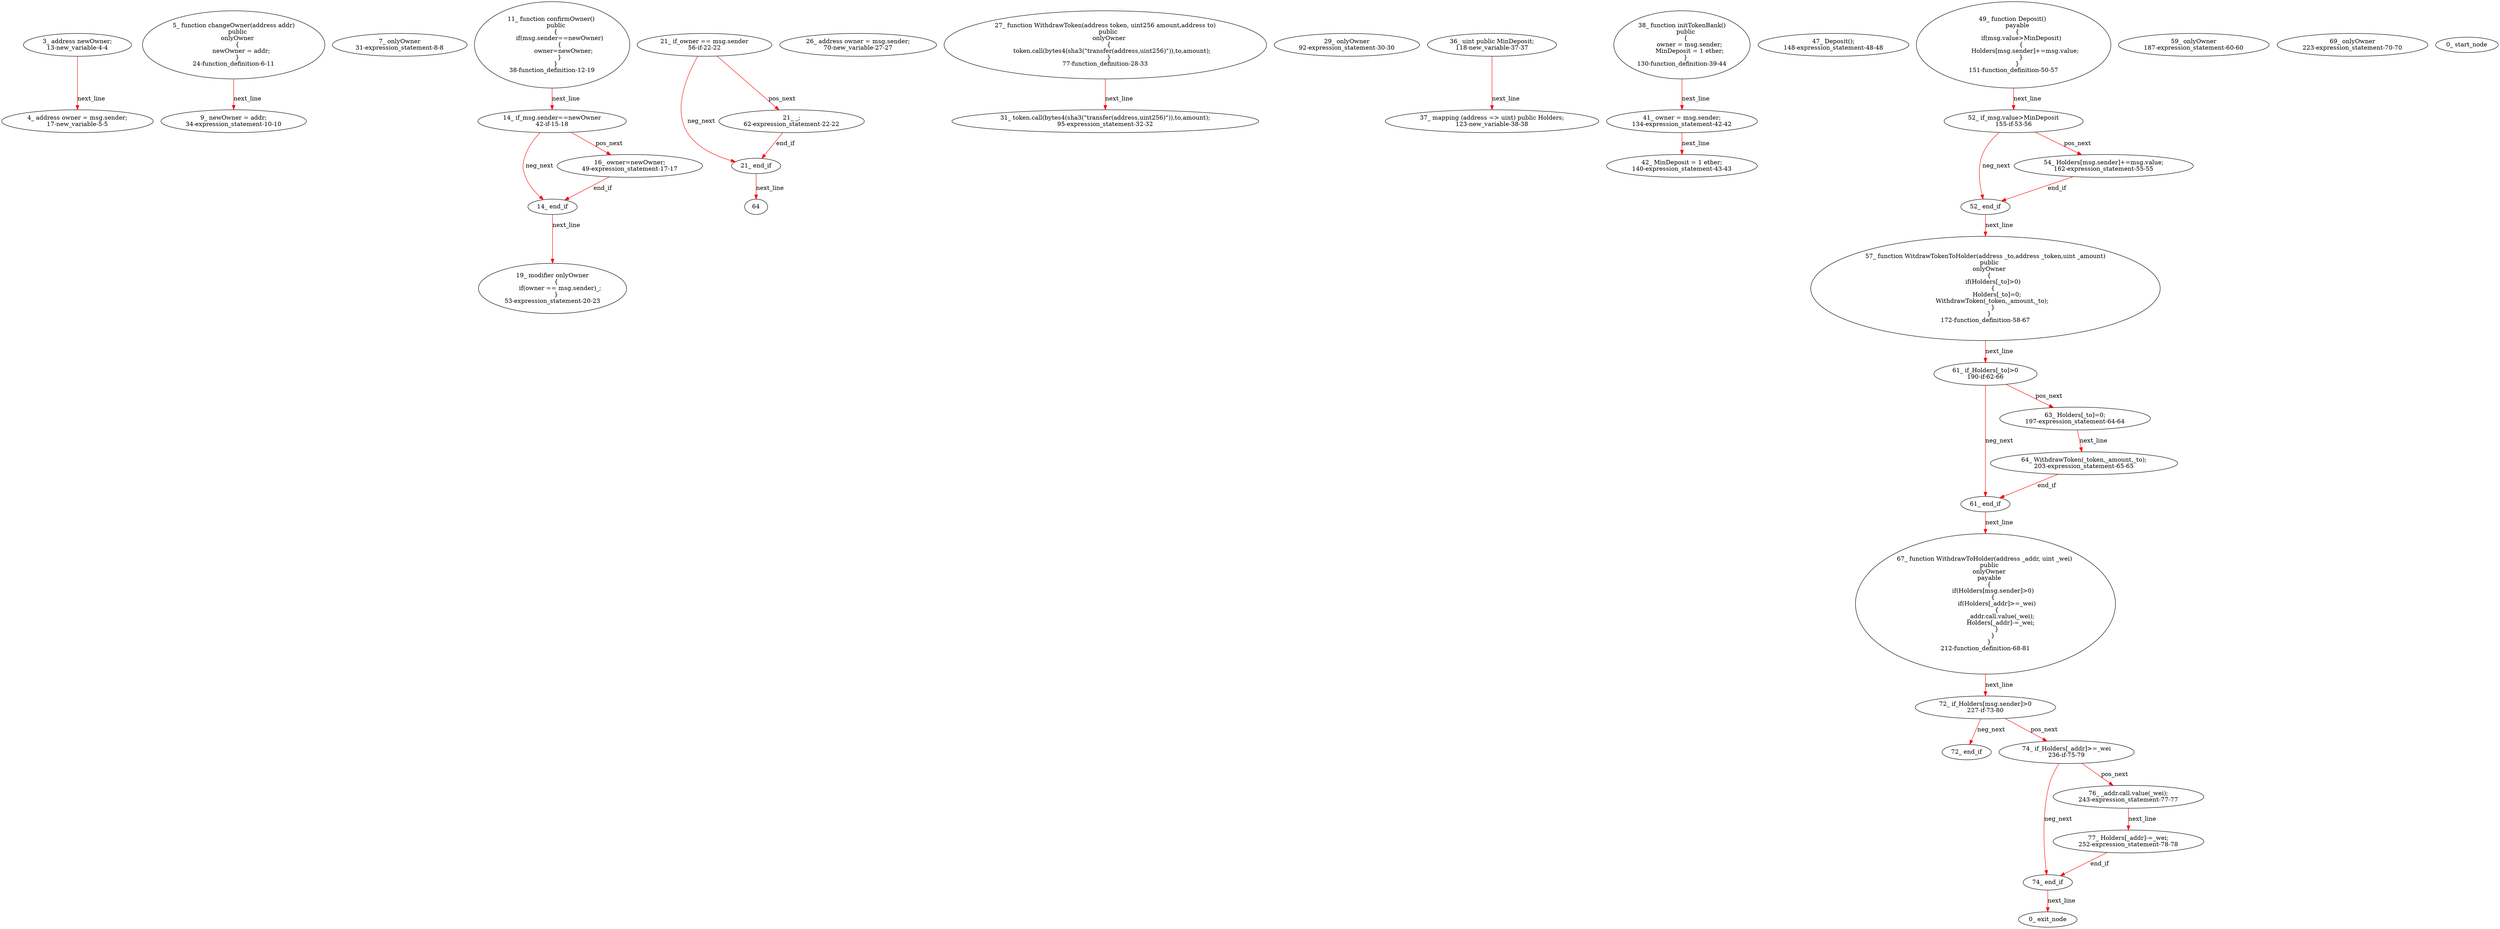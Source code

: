 digraph  {
13 [label="3_ address newOwner;\n13-new_variable-4-4", method="", type_label=new_variable];
17 [label="4_ address owner = msg.sender;\n17-new_variable-5-5", method="", type_label=new_variable];
24 [label="5_ function changeOwner(address addr)\n    public\n    onlyOwner\n    {\n        newOwner = addr;\n    }\n24-function_definition-6-11", method="changeOwner(address addr)", type_label=function_definition];
31 [label="7_ onlyOwner\n31-expression_statement-8-8", method="changeOwner(address addr)", type_label=expression_statement];
34 [label="9_ newOwner = addr;\n34-expression_statement-10-10", method="changeOwner(address addr)", type_label=expression_statement];
38 [label="11_ function confirmOwner() \n    public\n    {\n        if(msg.sender==newOwner)\n        {\n            owner=newOwner;\n        }\n    }\n38-function_definition-12-19", method="confirmOwner()", type_label=function_definition];
42 [label="14_ if_msg.sender==newOwner\n42-if-15-18", method="confirmOwner()", type_label=if];
295 [label="14_ end_if", method="confirmOwner()", type_label=end_if];
49 [label="16_ owner=newOwner;\n49-expression_statement-17-17", method="confirmOwner()", type_label=expression_statement];
53 [label="19_ modifier onlyOwner\n    {\n        if(owner == msg.sender)_;\n    }\n53-expression_statement-20-23", method="", type_label=expression_statement];
56 [label="21_ if_owner == msg.sender\n56-if-22-22", method="", type_label=if];
309 [label="21_ end_if", method="", type_label=end_if];
62 [label="21_ _;\n62-expression_statement-22-22", method="", type_label=expression_statement];
70 [label="26_ address owner = msg.sender;\n70-new_variable-27-27", method="", type_label=new_variable];
77 [label="27_ function WithdrawToken(address token, uint256 amount,address to)\n    public \n    onlyOwner\n    {\n        token.call(bytes4(sha3(\"transfer(address,uint256)\")),to,amount); \n    }\n77-function_definition-28-33", method="WithdrawToken(address token,uint256 amount,address to)", type_label=function_definition];
92 [label="29_ onlyOwner\n92-expression_statement-30-30", method="WithdrawToken(address token,uint256 amount,address to)", type_label=expression_statement];
95 [label="31_ token.call(bytes4(sha3(\"transfer(address,uint256)\")),to,amount);\n95-expression_statement-32-32", method="WithdrawToken(address token,uint256 amount,address to)", type_label=expression_statement];
118 [label="36_ uint public MinDeposit;\n118-new_variable-37-37", method="", type_label=new_variable];
123 [label="37_ mapping (address => uint) public Holders;\n123-new_variable-38-38", method="", type_label=new_variable];
130 [label="38_ function initTokenBank()\n    public\n    {\n        owner = msg.sender;\n        MinDeposit = 1 ether;\n    }\n130-function_definition-39-44", method="initTokenBank()", type_label=function_definition];
134 [label="41_ owner = msg.sender;\n134-expression_statement-42-42", method="initTokenBank()", type_label=expression_statement];
140 [label="42_ MinDeposit = 1 ether;\n140-expression_statement-43-43", method="initTokenBank()", type_label=expression_statement];
148 [label="47_ Deposit();\n148-expression_statement-48-48", method="", type_label=expression_statement];
151 [label="49_ function Deposit() \n    payable\n    {\n        if(msg.value>MinDeposit)\n        {\n            Holders[msg.sender]+=msg.value;\n        }\n    }\n151-function_definition-50-57", method="Deposit()", type_label=function_definition];
155 [label="52_ if_msg.value>MinDeposit\n155-if-53-56", method="Deposit()", type_label=if];
408 [label="52_ end_if", method="Deposit()", type_label=end_if];
162 [label="54_ Holders[msg.sender]+=msg.value;\n162-expression_statement-55-55", method="Deposit()", type_label=expression_statement];
172 [label="57_ function WitdrawTokenToHolder(address _to,address _token,uint _amount)\n    public\n    onlyOwner\n    {\n        if(Holders[_to]>0)\n        {\n            Holders[_to]=0;\n            WithdrawToken(_token,_amount,_to);     \n        }\n    }\n172-function_definition-58-67", method="WitdrawTokenToHolder(address _to,address _token,uint _amount)", type_label=function_definition];
187 [label="59_ onlyOwner\n187-expression_statement-60-60", method="WitdrawTokenToHolder(address _to,address _token,uint _amount)", type_label=expression_statement];
190 [label="61_ if_Holders[_to]>0\n190-if-62-66", method="WitdrawTokenToHolder(address _to,address _token,uint _amount)", type_label=if];
443 [label="61_ end_if", method="WitdrawTokenToHolder(address _to,address _token,uint _amount)", type_label=end_if];
197 [label="63_ Holders[_to]=0;\n197-expression_statement-64-64", method="WitdrawTokenToHolder(address _to,address _token,uint _amount)", type_label=expression_statement];
203 [label="64_ WithdrawToken(_token,_amount,_to);\n203-expression_statement-65-65", method="WitdrawTokenToHolder(address _to,address _token,uint _amount)", type_label=expression_statement];
212 [label="67_ function WithdrawToHolder(address _addr, uint _wei) \n    public\n    onlyOwner\n    payable\n    {\n        if(Holders[msg.sender]>0)\n        {\n            if(Holders[_addr]>=_wei)\n            {\n                _addr.call.value(_wei);\n                Holders[_addr]-=_wei;\n            }\n        }\n    }\n212-function_definition-68-81", method="WithdrawToHolder(address _addr,uint _wei)", type_label=function_definition];
223 [label="69_ onlyOwner\n223-expression_statement-70-70", method="WithdrawToHolder(address _addr,uint _wei)", type_label=expression_statement];
227 [label="72_ if_Holders[msg.sender]>0\n227-if-73-80", method="WithdrawToHolder(address _addr,uint _wei)", type_label=if];
480 [label="72_ end_if", method="WithdrawToHolder(address _addr,uint _wei)", type_label=end_if];
236 [label="74_ if_Holders[_addr]>=_wei\n236-if-75-79", method="WithdrawToHolder(address _addr,uint _wei)", type_label=if];
489 [label="74_ end_if", method="WithdrawToHolder(address _addr,uint _wei)", type_label=end_if];
243 [label="76_ _addr.call.value(_wei);\n243-expression_statement-77-77", method="WithdrawToHolder(address _addr,uint _wei)", type_label=expression_statement];
252 [label="77_ Holders[_addr]-=_wei;\n252-expression_statement-78-78", method="WithdrawToHolder(address _addr,uint _wei)", type_label=expression_statement];
1 [label="0_ start_node", method="", type_label=start];
2 [label="0_ exit_node", method="", type_label=exit];
64;
13 -> 17  [color=red, controlflow_type=next_line, edge_type=CFG_edge, key=0, label=next_line];
24 -> 34  [color=red, controlflow_type=next_line, edge_type=CFG_edge, key=0, label=next_line];
38 -> 42  [color=red, controlflow_type=next_line, edge_type=CFG_edge, key=0, label=next_line];
42 -> 49  [color=red, controlflow_type=pos_next, edge_type=CFG_edge, key=0, label=pos_next];
42 -> 295  [color=red, controlflow_type=neg_next, edge_type=CFG_edge, key=0, label=neg_next];
295 -> 53  [color=red, controlflow_type=next_line, edge_type=CFG_edge, key=0, label=next_line];
49 -> 295  [color=red, controlflow_type=end_if, edge_type=CFG_edge, key=0, label=end_if];
56 -> 62  [color=red, controlflow_type=pos_next, edge_type=CFG_edge, key=0, label=pos_next];
56 -> 309  [color=red, controlflow_type=neg_next, edge_type=CFG_edge, key=0, label=neg_next];
309 -> 64  [color=red, controlflow_type=next_line, edge_type=CFG_edge, key=0, label=next_line];
62 -> 309  [color=red, controlflow_type=end_if, edge_type=CFG_edge, key=0, label=end_if];
77 -> 95  [color=red, controlflow_type=next_line, edge_type=CFG_edge, key=0, label=next_line];
118 -> 123  [color=red, controlflow_type=next_line, edge_type=CFG_edge, key=0, label=next_line];
130 -> 134  [color=red, controlflow_type=next_line, edge_type=CFG_edge, key=0, label=next_line];
134 -> 140  [color=red, controlflow_type=next_line, edge_type=CFG_edge, key=0, label=next_line];
151 -> 155  [color=red, controlflow_type=next_line, edge_type=CFG_edge, key=0, label=next_line];
155 -> 162  [color=red, controlflow_type=pos_next, edge_type=CFG_edge, key=0, label=pos_next];
155 -> 408  [color=red, controlflow_type=neg_next, edge_type=CFG_edge, key=0, label=neg_next];
408 -> 172  [color=red, controlflow_type=next_line, edge_type=CFG_edge, key=0, label=next_line];
162 -> 408  [color=red, controlflow_type=end_if, edge_type=CFG_edge, key=0, label=end_if];
172 -> 190  [color=red, controlflow_type=next_line, edge_type=CFG_edge, key=0, label=next_line];
190 -> 197  [color=red, controlflow_type=pos_next, edge_type=CFG_edge, key=0, label=pos_next];
190 -> 443  [color=red, controlflow_type=neg_next, edge_type=CFG_edge, key=0, label=neg_next];
443 -> 212  [color=red, controlflow_type=next_line, edge_type=CFG_edge, key=0, label=next_line];
197 -> 203  [color=red, controlflow_type=next_line, edge_type=CFG_edge, key=0, label=next_line];
203 -> 443  [color=red, controlflow_type=end_if, edge_type=CFG_edge, key=0, label=end_if];
212 -> 227  [color=red, controlflow_type=next_line, edge_type=CFG_edge, key=0, label=next_line];
227 -> 236  [color=red, controlflow_type=pos_next, edge_type=CFG_edge, key=0, label=pos_next];
227 -> 480  [color=red, controlflow_type=neg_next, edge_type=CFG_edge, key=0, label=neg_next];
236 -> 243  [color=red, controlflow_type=pos_next, edge_type=CFG_edge, key=0, label=pos_next];
236 -> 489  [color=red, controlflow_type=neg_next, edge_type=CFG_edge, key=0, label=neg_next];
489 -> 2  [color=red, controlflow_type=next_line, edge_type=CFG_edge, key=0, label=next_line];
243 -> 252  [color=red, controlflow_type=next_line, edge_type=CFG_edge, key=0, label=next_line];
252 -> 489  [color=red, controlflow_type=end_if, edge_type=CFG_edge, key=0, label=end_if];
}
